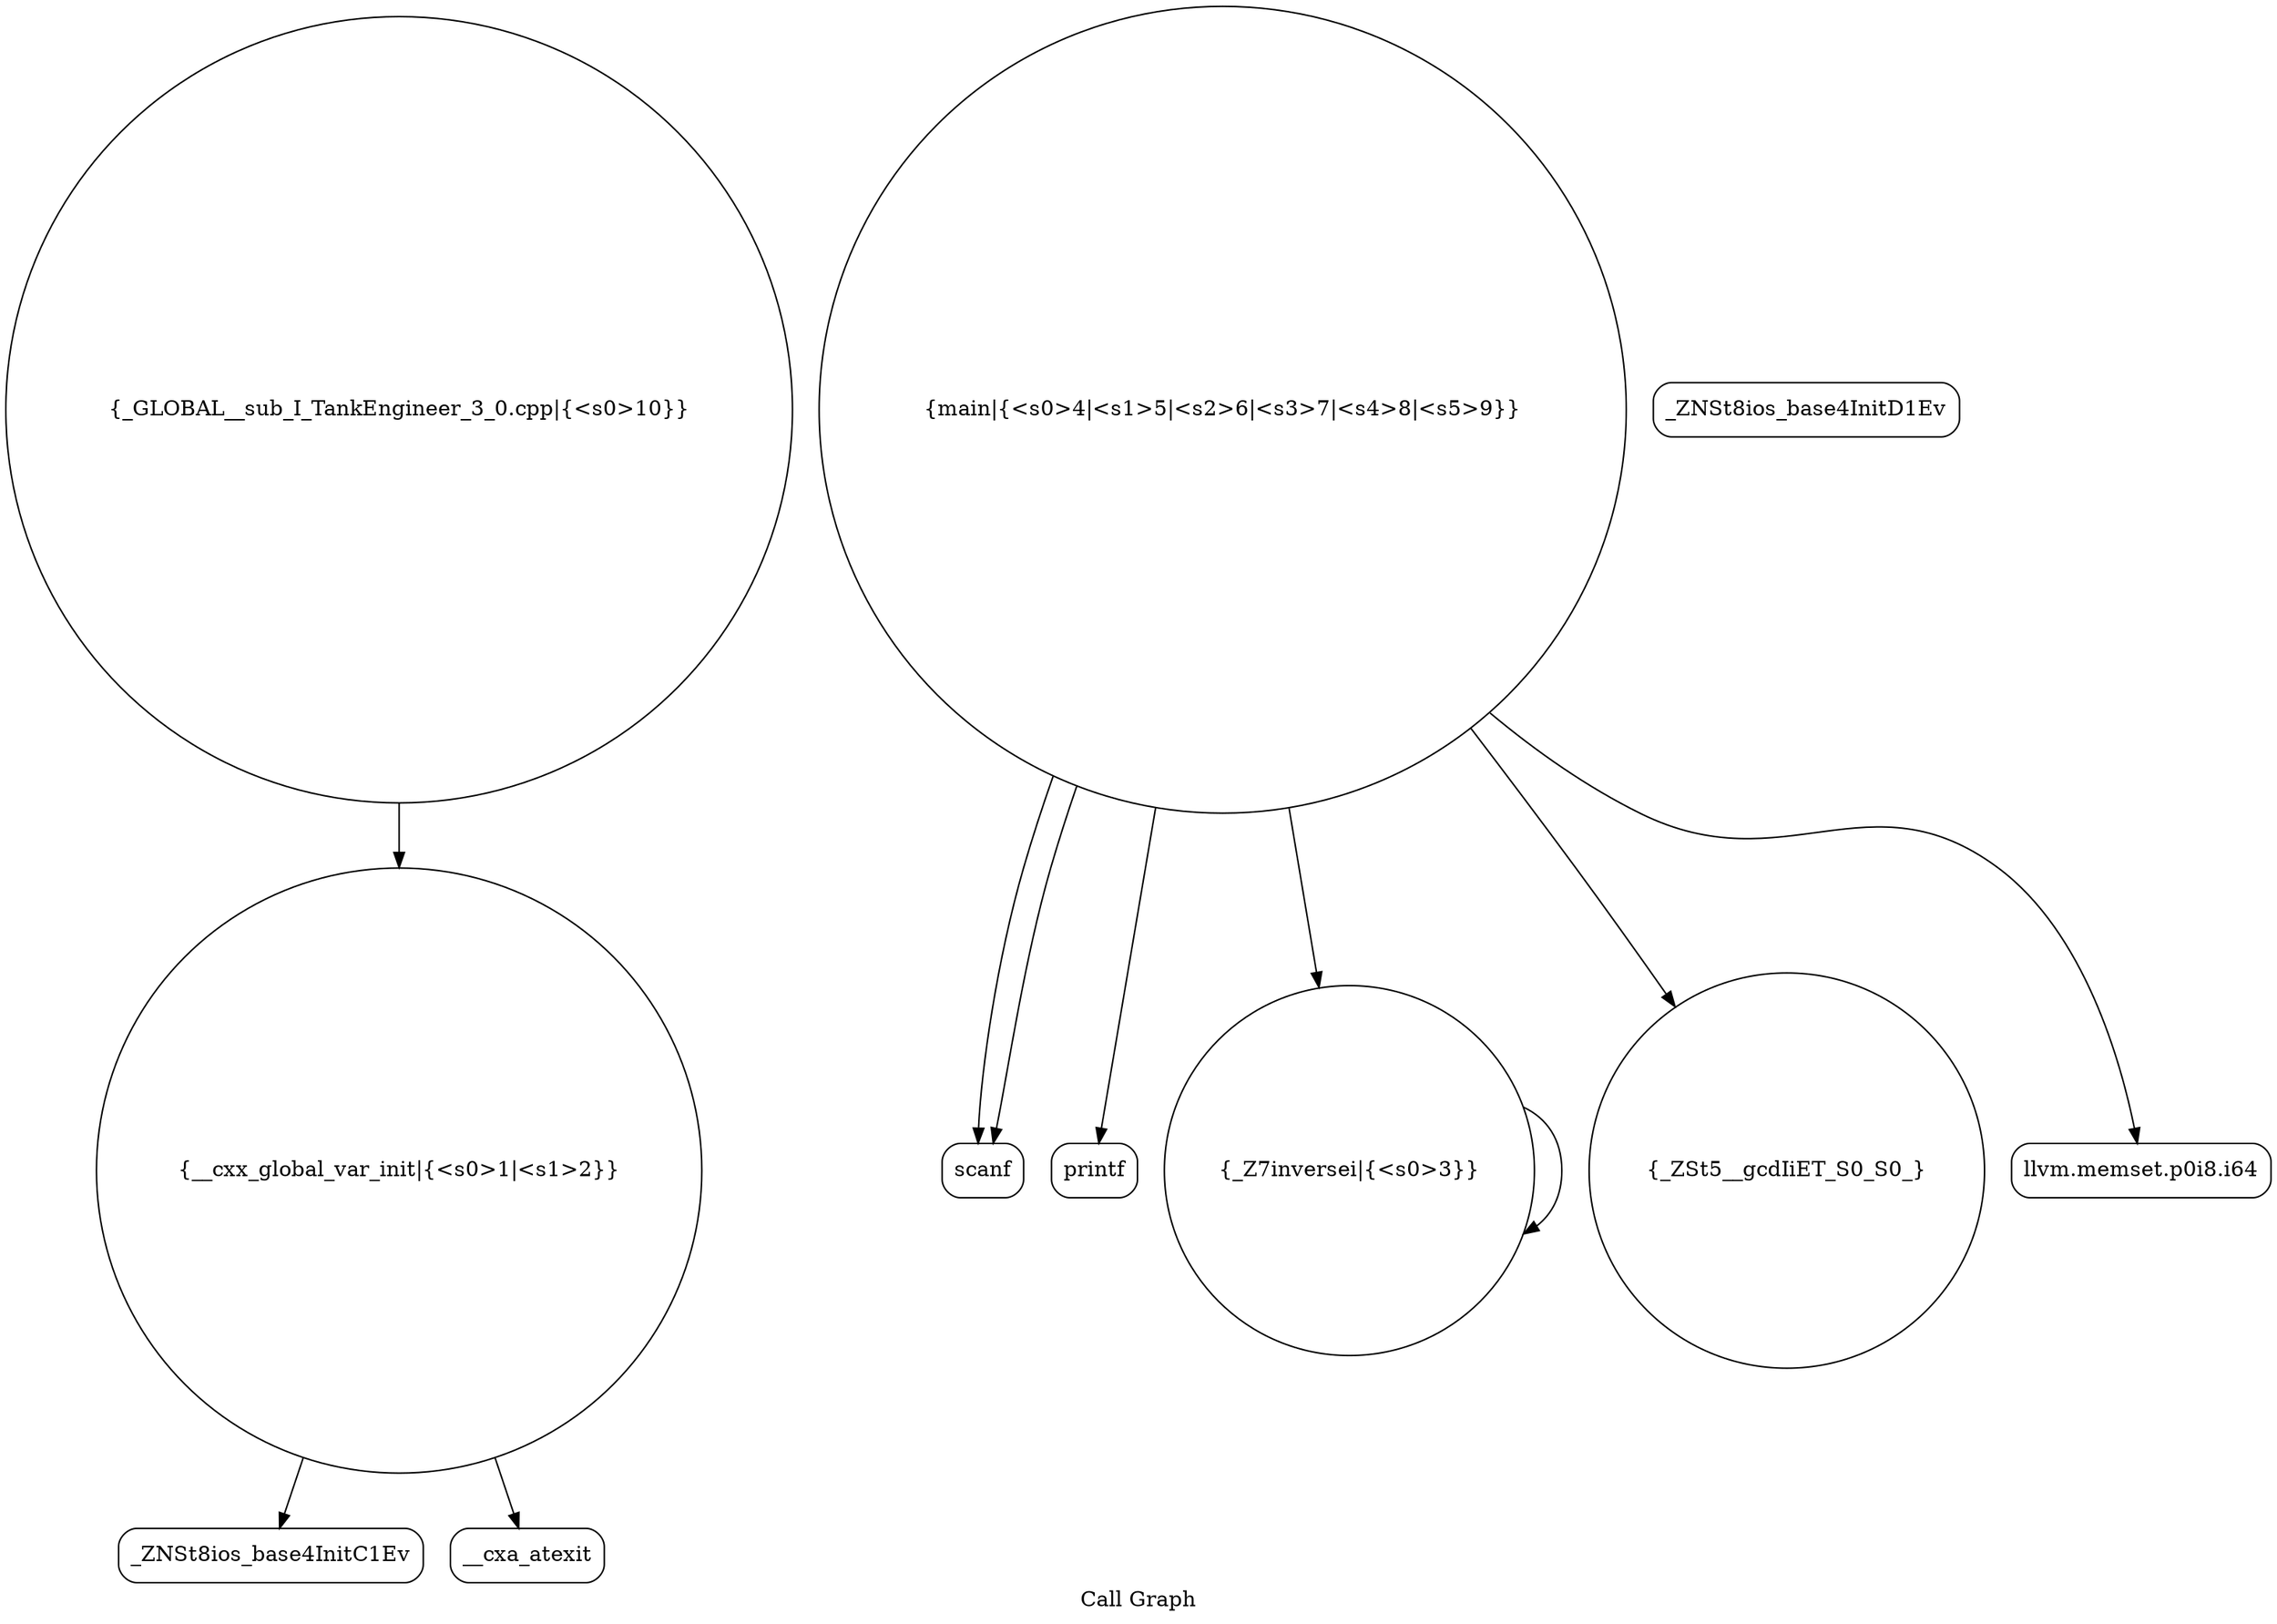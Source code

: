 digraph "Call Graph" {
	label="Call Graph";

	Node0x5567f03b6700 [shape=record,shape=circle,label="{__cxx_global_var_init|{<s0>1|<s1>2}}"];
	Node0x5567f03b6700:s0 -> Node0x5567f03b6b90[color=black];
	Node0x5567f03b6700:s1 -> Node0x5567f03b6c90[color=black];
	Node0x5567f03b6e90 [shape=record,shape=Mrecord,label="{scanf}"];
	Node0x5567f03b6c10 [shape=record,shape=Mrecord,label="{_ZNSt8ios_base4InitD1Ev}"];
	Node0x5567f03b6f90 [shape=record,shape=Mrecord,label="{printf}"];
	Node0x5567f03b6d10 [shape=record,shape=circle,label="{_Z7inversei|{<s0>3}}"];
	Node0x5567f03b6d10:s0 -> Node0x5567f03b6d10[color=black];
	Node0x5567f03b6e10 [shape=record,shape=circle,label="{_ZSt5__gcdIiET_S0_S0_}"];
	Node0x5567f03b6b90 [shape=record,shape=Mrecord,label="{_ZNSt8ios_base4InitC1Ev}"];
	Node0x5567f03b6f10 [shape=record,shape=Mrecord,label="{llvm.memset.p0i8.i64}"];
	Node0x5567f03b6c90 [shape=record,shape=Mrecord,label="{__cxa_atexit}"];
	Node0x5567f03b7010 [shape=record,shape=circle,label="{_GLOBAL__sub_I_TankEngineer_3_0.cpp|{<s0>10}}"];
	Node0x5567f03b7010:s0 -> Node0x5567f03b6700[color=black];
	Node0x5567f03b6d90 [shape=record,shape=circle,label="{main|{<s0>4|<s1>5|<s2>6|<s3>7|<s4>8|<s5>9}}"];
	Node0x5567f03b6d90:s0 -> Node0x5567f03b6e10[color=black];
	Node0x5567f03b6d90:s1 -> Node0x5567f03b6d10[color=black];
	Node0x5567f03b6d90:s2 -> Node0x5567f03b6e90[color=black];
	Node0x5567f03b6d90:s3 -> Node0x5567f03b6e90[color=black];
	Node0x5567f03b6d90:s4 -> Node0x5567f03b6f10[color=black];
	Node0x5567f03b6d90:s5 -> Node0x5567f03b6f90[color=black];
}
